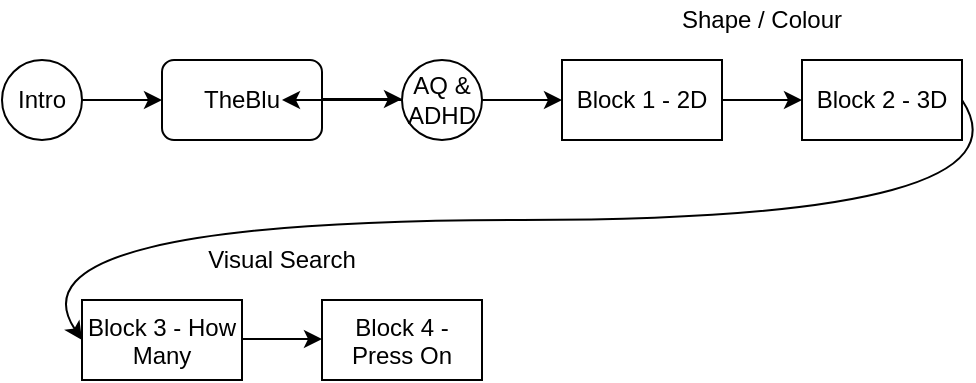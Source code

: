 <mxfile version="14.8.2" type="github"><diagram id="kgpKYQtTHZ0yAKxKKP6v" name="Page-1"><mxGraphModel dx="1182" dy="750" grid="1" gridSize="10" guides="1" tooltips="1" connect="1" arrows="1" fold="1" page="1" pageScale="1" pageWidth="850" pageHeight="1100" math="0" shadow="0"><root><mxCell id="0"/><mxCell id="1" parent="0"/><mxCell id="hxu8rq04MEncbDr78jMW-5" value="" style="rounded=1;whiteSpace=wrap;html=1;" parent="1" vertex="1"><mxGeometry x="200" y="120" width="80" height="40" as="geometry"/></mxCell><mxCell id="hxu8rq04MEncbDr78jMW-1" value="" style="ellipse;whiteSpace=wrap;html=1;aspect=fixed;" parent="1" vertex="1"><mxGeometry x="120" y="120" width="40" height="40" as="geometry"/></mxCell><mxCell id="hxu8rq04MEncbDr78jMW-2" value="Intro" style="text;html=1;strokeColor=none;fillColor=none;align=center;verticalAlign=middle;whiteSpace=wrap;rounded=0;" parent="1" vertex="1"><mxGeometry x="120" y="130" width="40" height="20" as="geometry"/></mxCell><mxCell id="hxu8rq04MEncbDr78jMW-3" value="" style="ellipse;whiteSpace=wrap;html=1;aspect=fixed;" parent="1" vertex="1"><mxGeometry x="320" y="120" width="40" height="40" as="geometry"/></mxCell><mxCell id="hxu8rq04MEncbDr78jMW-4" value="&lt;div&gt;TheBlu&lt;/div&gt;" style="text;html=1;strokeColor=none;fillColor=none;align=center;verticalAlign=middle;whiteSpace=wrap;rounded=0;" parent="1" vertex="1"><mxGeometry x="220" y="130" width="40" height="20" as="geometry"/></mxCell><mxCell id="hxu8rq04MEncbDr78jMW-28" value="" style="edgeStyle=orthogonalEdgeStyle;rounded=0;orthogonalLoop=1;jettySize=auto;html=1;" parent="1" source="hxu8rq04MEncbDr78jMW-6" target="hxu8rq04MEncbDr78jMW-4" edge="1"><mxGeometry relative="1" as="geometry"/></mxCell><mxCell id="hxu8rq04MEncbDr78jMW-6" value="AQ &amp;amp; ADHD" style="text;html=1;strokeColor=none;fillColor=none;align=center;verticalAlign=middle;whiteSpace=wrap;rounded=0;" parent="1" vertex="1"><mxGeometry x="320" y="130" width="40" height="20" as="geometry"/></mxCell><mxCell id="hxu8rq04MEncbDr78jMW-13" value="&lt;div&gt;Shape / Colour&lt;/div&gt;" style="text;html=1;strokeColor=none;fillColor=none;align=center;verticalAlign=middle;whiteSpace=wrap;rounded=0;" parent="1" vertex="1"><mxGeometry x="440" y="90" width="120" height="20" as="geometry"/></mxCell><mxCell id="hxu8rq04MEncbDr78jMW-15" value="" style="rounded=0;whiteSpace=wrap;html=1;verticalAlign=top;" parent="1" vertex="1"><mxGeometry x="400" y="120" width="80" height="40" as="geometry"/></mxCell><mxCell id="hxu8rq04MEncbDr78jMW-16" value="Block 1 - 2D" style="text;html=1;strokeColor=none;fillColor=none;align=center;verticalAlign=middle;whiteSpace=wrap;rounded=0;" parent="1" vertex="1"><mxGeometry x="400" y="130" width="80" height="20" as="geometry"/></mxCell><mxCell id="hxu8rq04MEncbDr78jMW-17" value="" style="rounded=0;whiteSpace=wrap;html=1;verticalAlign=top;" parent="1" vertex="1"><mxGeometry x="520" y="120" width="80" height="40" as="geometry"/></mxCell><mxCell id="hxu8rq04MEncbDr78jMW-18" value="Block 2 - 3D" style="text;html=1;strokeColor=none;fillColor=none;align=center;verticalAlign=middle;whiteSpace=wrap;rounded=0;" parent="1" vertex="1"><mxGeometry x="520" y="130" width="80" height="20" as="geometry"/></mxCell><mxCell id="hxu8rq04MEncbDr78jMW-19" value="Block 3 - How Many" style="rounded=0;whiteSpace=wrap;html=1;verticalAlign=top;" parent="1" vertex="1"><mxGeometry x="160" y="240" width="80" height="40" as="geometry"/></mxCell><mxCell id="hxu8rq04MEncbDr78jMW-20" value="Block 4 - Press On" style="rounded=0;whiteSpace=wrap;html=1;verticalAlign=top;" parent="1" vertex="1"><mxGeometry x="280" y="240" width="80" height="40" as="geometry"/></mxCell><mxCell id="hxu8rq04MEncbDr78jMW-22" value="Visual Search" style="text;html=1;strokeColor=none;fillColor=none;align=center;verticalAlign=middle;whiteSpace=wrap;rounded=0;" parent="1" vertex="1"><mxGeometry x="160" y="210" width="200" height="20" as="geometry"/></mxCell><mxCell id="hxu8rq04MEncbDr78jMW-23" value="" style="endArrow=classic;html=1;exitX=1;exitY=0.5;exitDx=0;exitDy=0;entryX=0;entryY=0.5;entryDx=0;entryDy=0;" parent="1" source="hxu8rq04MEncbDr78jMW-2" target="hxu8rq04MEncbDr78jMW-5" edge="1"><mxGeometry width="50" height="50" relative="1" as="geometry"><mxPoint x="400" y="410" as="sourcePoint"/><mxPoint x="450" y="360" as="targetPoint"/></mxGeometry></mxCell><mxCell id="hxu8rq04MEncbDr78jMW-24" value="" style="endArrow=classic;html=1;exitX=1;exitY=0.5;exitDx=0;exitDy=0;entryX=0;entryY=0.5;entryDx=0;entryDy=0;" parent="1" edge="1"><mxGeometry width="50" height="50" relative="1" as="geometry"><mxPoint x="280" y="139.5" as="sourcePoint"/><mxPoint x="320" y="139.5" as="targetPoint"/></mxGeometry></mxCell><mxCell id="hxu8rq04MEncbDr78jMW-25" value="" style="endArrow=classic;html=1;exitX=1;exitY=0.5;exitDx=0;exitDy=0;entryX=0;entryY=0.5;entryDx=0;entryDy=0;" parent="1" source="hxu8rq04MEncbDr78jMW-6" target="hxu8rq04MEncbDr78jMW-15" edge="1"><mxGeometry width="50" height="50" relative="1" as="geometry"><mxPoint x="180" y="160" as="sourcePoint"/><mxPoint x="460" y="230" as="targetPoint"/></mxGeometry></mxCell><mxCell id="hxu8rq04MEncbDr78jMW-26" value="" style="endArrow=classic;html=1;entryX=0;entryY=0.5;entryDx=0;entryDy=0;" parent="1" target="hxu8rq04MEncbDr78jMW-17" edge="1"><mxGeometry width="50" height="50" relative="1" as="geometry"><mxPoint x="480" y="140" as="sourcePoint"/><mxPoint x="490" y="330" as="targetPoint"/></mxGeometry></mxCell><mxCell id="hxu8rq04MEncbDr78jMW-27" value="" style="curved=1;endArrow=classic;html=1;exitX=1;exitY=0.5;exitDx=0;exitDy=0;entryX=0;entryY=0.5;entryDx=0;entryDy=0;" parent="1" source="hxu8rq04MEncbDr78jMW-18" target="hxu8rq04MEncbDr78jMW-19" edge="1"><mxGeometry width="50" height="50" relative="1" as="geometry"><mxPoint x="400" y="410" as="sourcePoint"/><mxPoint x="450" y="360" as="targetPoint"/><Array as="points"><mxPoint x="640" y="200"/><mxPoint x="120" y="200"/></Array></mxGeometry></mxCell><mxCell id="hxu8rq04MEncbDr78jMW-29" value="" style="endArrow=classic;html=1;exitX=1;exitY=0.5;exitDx=0;exitDy=0;entryX=0;entryY=0.5;entryDx=0;entryDy=0;" parent="1" edge="1"><mxGeometry width="50" height="50" relative="1" as="geometry"><mxPoint x="240" y="259.5" as="sourcePoint"/><mxPoint x="280" y="259.5" as="targetPoint"/></mxGeometry></mxCell></root></mxGraphModel></diagram></mxfile>